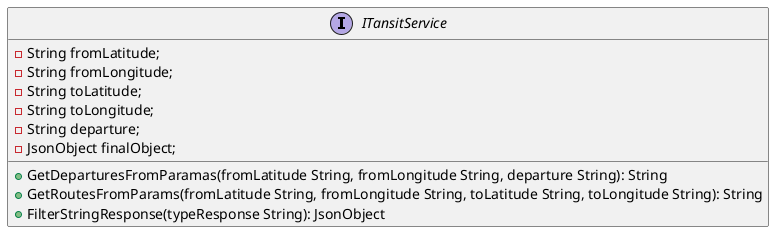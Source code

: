 @startuml

interface ITansitService {
    -String fromLatitude;
    -String fromLongitude;
    -String toLatitude;
    -String toLongitude;
    -String departure;
    -JsonObject finalObject;

    +GetDeparturesFromParamas(fromLatitude String, fromLongitude String, departure String): String
    +GetRoutesFromParams(fromLatitude String, fromLongitude String, toLatitude String, toLongitude String): String
    +FilterStringResponse(typeResponse String): JsonObject
}

@enduml
